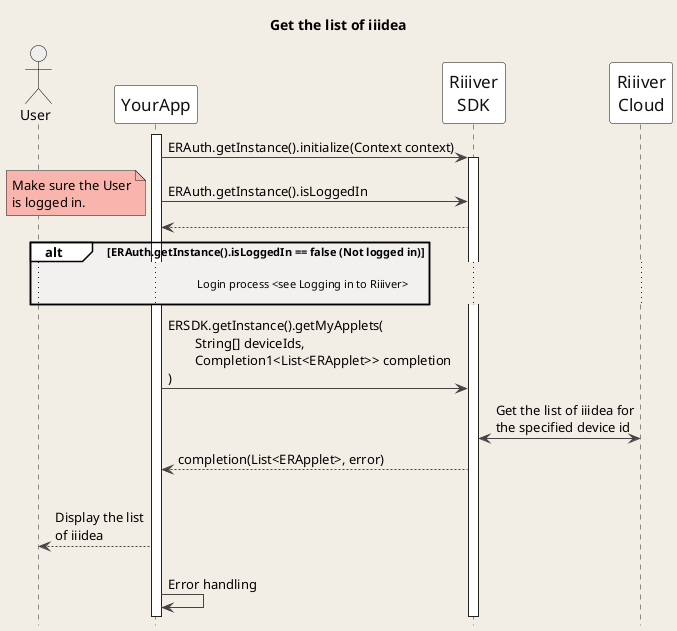 @startuml
title Get the list of iiidea
hide footbox

skinparam DefaultFontName "Noto Sans JP, Helvetica, Arial, Liberation Sans"
skinparam BackgroundColor #F2EEE6
skinparam Shadowing false
skinparam NoteBackgroundColor #F9B5AD
skinparam NodeBorderColor #F26767

skinparam sequence {
ArrowColor #444444
ActorBorderColor Black
LifeLineBorderColor #222222
LifeLineBackgroundColor White
BoxBorderColor #FFFFFF
BoxBackgroundColor #F2fEf6
GroupBackgroundColor #FFFFFF
GroupBodyBackgroundColor #F3F0F0

ParticipantBorderColor #111111
ParticipantBackgroundColor White
ParticipantFontSize 17
ParticipantFontColor #111111
BoundaryBorderColor Gray
ActorBackgroundColor #eeeeee
ActorFontColor Black

}

actor User
participant YourApp as App
participant "Riiiver\nSDK" as ERSDK
participant "Riiiver\nCloud" as Riiiver

activate App

App -> ERSDK: ERAuth.getInstance().initialize(Context context)
activate ERSDK

App -> ERSDK: ERAuth.getInstance().isLoggedIn
note left: Make sure the User\nis logged in.
ERSDK --> App:

alt ERAuth.getInstance().isLoggedIn == false (Not logged in)
    ... Login process <see Logging in to Riiiver>                           ...
end

App -> ERSDK: ERSDK.getInstance().getMyApplets(\n\tString[] deviceIds,\n\tCompletion1<List<ERApplet>> completion\n)
ERSDK <-> Riiiver: Get the list of iiidea for\nthe specified device id
App <-- ERSDK: completion(List<ERApplet>, error)
alt The error of completion is null <successful acquisition>
    User <-- App: Display the list\nof iiidea
else error != null <Acquisition failure>
    App -> App: Error handling

@enduml
